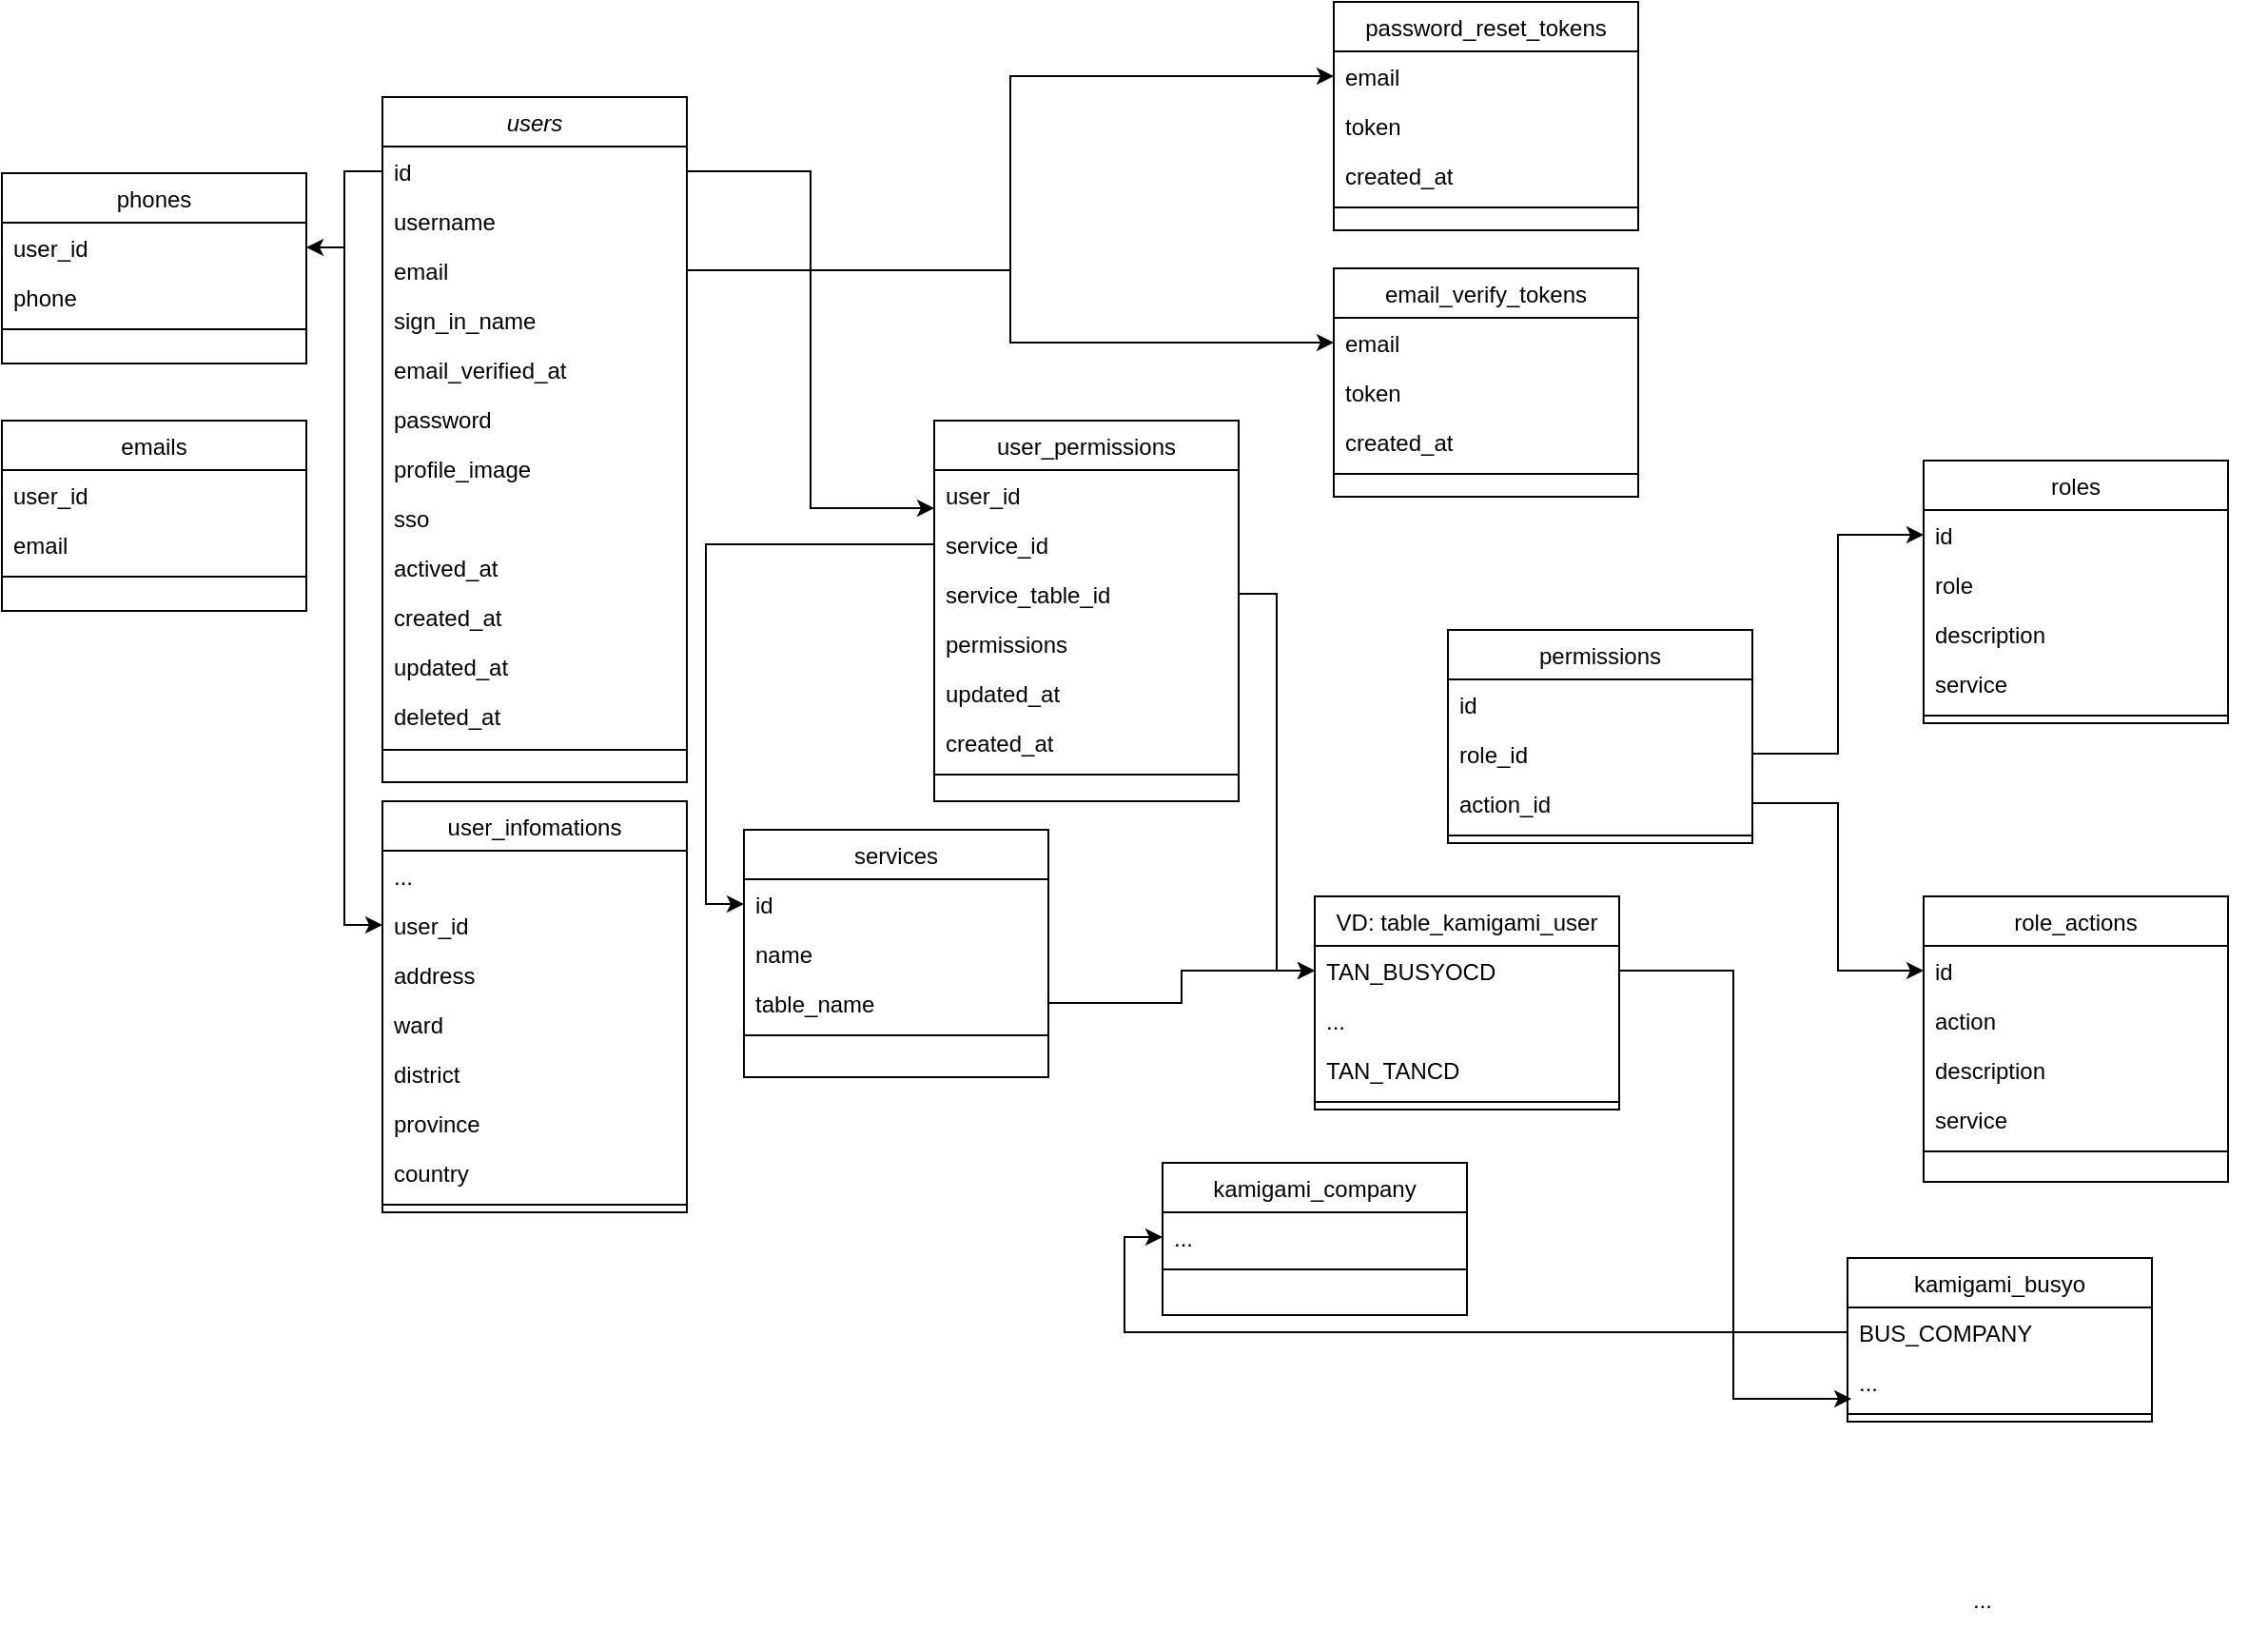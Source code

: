 <mxfile version="21.3.2" type="github">
  <diagram id="C5RBs43oDa-KdzZeNtuy" name="Page-1">
    <mxGraphModel dx="2261" dy="820" grid="1" gridSize="10" guides="1" tooltips="1" connect="1" arrows="1" fold="1" page="1" pageScale="1" pageWidth="827" pageHeight="1169" math="0" shadow="0">
      <root>
        <mxCell id="WIyWlLk6GJQsqaUBKTNV-0" />
        <mxCell id="WIyWlLk6GJQsqaUBKTNV-1" parent="WIyWlLk6GJQsqaUBKTNV-0" />
        <mxCell id="zkfFHV4jXpPFQw0GAbJ--0" value="users" style="swimlane;fontStyle=2;align=center;verticalAlign=top;childLayout=stackLayout;horizontal=1;startSize=26;horizontalStack=0;resizeParent=1;resizeLast=0;collapsible=1;marginBottom=0;rounded=0;shadow=0;strokeWidth=1;" parent="WIyWlLk6GJQsqaUBKTNV-1" vertex="1">
          <mxGeometry x="-170" y="70" width="160" height="360" as="geometry">
            <mxRectangle x="230" y="140" width="160" height="26" as="alternateBounds" />
          </mxGeometry>
        </mxCell>
        <mxCell id="RLbmCJfDcxpcLF4Z7R00-51" value="id" style="text;align=left;verticalAlign=top;spacingLeft=4;spacingRight=4;overflow=hidden;rotatable=0;points=[[0,0.5],[1,0.5]];portConstraint=eastwest;" vertex="1" parent="zkfFHV4jXpPFQw0GAbJ--0">
          <mxGeometry y="26" width="160" height="26" as="geometry" />
        </mxCell>
        <mxCell id="zkfFHV4jXpPFQw0GAbJ--1" value="username" style="text;align=left;verticalAlign=top;spacingLeft=4;spacingRight=4;overflow=hidden;rotatable=0;points=[[0,0.5],[1,0.5]];portConstraint=eastwest;" parent="zkfFHV4jXpPFQw0GAbJ--0" vertex="1">
          <mxGeometry y="52" width="160" height="26" as="geometry" />
        </mxCell>
        <mxCell id="zkfFHV4jXpPFQw0GAbJ--2" value="email" style="text;align=left;verticalAlign=top;spacingLeft=4;spacingRight=4;overflow=hidden;rotatable=0;points=[[0,0.5],[1,0.5]];portConstraint=eastwest;rounded=0;shadow=0;html=0;" parent="zkfFHV4jXpPFQw0GAbJ--0" vertex="1">
          <mxGeometry y="78" width="160" height="26" as="geometry" />
        </mxCell>
        <mxCell id="zkfFHV4jXpPFQw0GAbJ--3" value="sign_in_name" style="text;align=left;verticalAlign=top;spacingLeft=4;spacingRight=4;overflow=hidden;rotatable=0;points=[[0,0.5],[1,0.5]];portConstraint=eastwest;rounded=0;shadow=0;html=0;" parent="zkfFHV4jXpPFQw0GAbJ--0" vertex="1">
          <mxGeometry y="104" width="160" height="26" as="geometry" />
        </mxCell>
        <mxCell id="zkfFHV4jXpPFQw0GAbJ--5" value="email_verified_at" style="text;align=left;verticalAlign=top;spacingLeft=4;spacingRight=4;overflow=hidden;rotatable=0;points=[[0,0.5],[1,0.5]];portConstraint=eastwest;" parent="zkfFHV4jXpPFQw0GAbJ--0" vertex="1">
          <mxGeometry y="130" width="160" height="26" as="geometry" />
        </mxCell>
        <mxCell id="RLbmCJfDcxpcLF4Z7R00-2" value="password" style="text;align=left;verticalAlign=top;spacingLeft=4;spacingRight=4;overflow=hidden;rotatable=0;points=[[0,0.5],[1,0.5]];portConstraint=eastwest;" vertex="1" parent="zkfFHV4jXpPFQw0GAbJ--0">
          <mxGeometry y="156" width="160" height="26" as="geometry" />
        </mxCell>
        <mxCell id="RLbmCJfDcxpcLF4Z7R00-3" value="profile_image" style="text;align=left;verticalAlign=top;spacingLeft=4;spacingRight=4;overflow=hidden;rotatable=0;points=[[0,0.5],[1,0.5]];portConstraint=eastwest;" vertex="1" parent="zkfFHV4jXpPFQw0GAbJ--0">
          <mxGeometry y="182" width="160" height="26" as="geometry" />
        </mxCell>
        <mxCell id="RLbmCJfDcxpcLF4Z7R00-6" value="sso" style="text;align=left;verticalAlign=top;spacingLeft=4;spacingRight=4;overflow=hidden;rotatable=0;points=[[0,0.5],[1,0.5]];portConstraint=eastwest;" vertex="1" parent="zkfFHV4jXpPFQw0GAbJ--0">
          <mxGeometry y="208" width="160" height="26" as="geometry" />
        </mxCell>
        <mxCell id="RLbmCJfDcxpcLF4Z7R00-12" value="actived_at" style="text;align=left;verticalAlign=top;spacingLeft=4;spacingRight=4;overflow=hidden;rotatable=0;points=[[0,0.5],[1,0.5]];portConstraint=eastwest;rounded=0;shadow=0;html=0;" vertex="1" parent="zkfFHV4jXpPFQw0GAbJ--0">
          <mxGeometry y="234" width="160" height="26" as="geometry" />
        </mxCell>
        <mxCell id="RLbmCJfDcxpcLF4Z7R00-9" value="created_at" style="text;align=left;verticalAlign=top;spacingLeft=4;spacingRight=4;overflow=hidden;rotatable=0;points=[[0,0.5],[1,0.5]];portConstraint=eastwest;rounded=0;shadow=0;html=0;" vertex="1" parent="zkfFHV4jXpPFQw0GAbJ--0">
          <mxGeometry y="260" width="160" height="26" as="geometry" />
        </mxCell>
        <mxCell id="RLbmCJfDcxpcLF4Z7R00-10" value="updated_at" style="text;align=left;verticalAlign=top;spacingLeft=4;spacingRight=4;overflow=hidden;rotatable=0;points=[[0,0.5],[1,0.5]];portConstraint=eastwest;rounded=0;shadow=0;html=0;" vertex="1" parent="zkfFHV4jXpPFQw0GAbJ--0">
          <mxGeometry y="286" width="160" height="26" as="geometry" />
        </mxCell>
        <mxCell id="RLbmCJfDcxpcLF4Z7R00-11" value="deleted_at" style="text;align=left;verticalAlign=top;spacingLeft=4;spacingRight=4;overflow=hidden;rotatable=0;points=[[0,0.5],[1,0.5]];portConstraint=eastwest;rounded=0;shadow=0;html=0;" vertex="1" parent="zkfFHV4jXpPFQw0GAbJ--0">
          <mxGeometry y="312" width="160" height="26" as="geometry" />
        </mxCell>
        <mxCell id="zkfFHV4jXpPFQw0GAbJ--4" value="" style="line;html=1;strokeWidth=1;align=left;verticalAlign=middle;spacingTop=-1;spacingLeft=3;spacingRight=3;rotatable=0;labelPosition=right;points=[];portConstraint=eastwest;" parent="zkfFHV4jXpPFQw0GAbJ--0" vertex="1">
          <mxGeometry y="338" width="160" height="10" as="geometry" />
        </mxCell>
        <mxCell id="zkfFHV4jXpPFQw0GAbJ--6" value="roles" style="swimlane;fontStyle=0;align=center;verticalAlign=top;childLayout=stackLayout;horizontal=1;startSize=26;horizontalStack=0;resizeParent=1;resizeLast=0;collapsible=1;marginBottom=0;rounded=0;shadow=0;strokeWidth=1;" parent="WIyWlLk6GJQsqaUBKTNV-1" vertex="1">
          <mxGeometry x="640" y="261" width="160" height="138" as="geometry">
            <mxRectangle x="130" y="380" width="160" height="26" as="alternateBounds" />
          </mxGeometry>
        </mxCell>
        <mxCell id="zkfFHV4jXpPFQw0GAbJ--7" value="id" style="text;align=left;verticalAlign=top;spacingLeft=4;spacingRight=4;overflow=hidden;rotatable=0;points=[[0,0.5],[1,0.5]];portConstraint=eastwest;" parent="zkfFHV4jXpPFQw0GAbJ--6" vertex="1">
          <mxGeometry y="26" width="160" height="26" as="geometry" />
        </mxCell>
        <mxCell id="zkfFHV4jXpPFQw0GAbJ--8" value="role" style="text;align=left;verticalAlign=top;spacingLeft=4;spacingRight=4;overflow=hidden;rotatable=0;points=[[0,0.5],[1,0.5]];portConstraint=eastwest;rounded=0;shadow=0;html=0;" parent="zkfFHV4jXpPFQw0GAbJ--6" vertex="1">
          <mxGeometry y="52" width="160" height="26" as="geometry" />
        </mxCell>
        <mxCell id="RLbmCJfDcxpcLF4Z7R00-55" value="description" style="text;align=left;verticalAlign=top;spacingLeft=4;spacingRight=4;overflow=hidden;rotatable=0;points=[[0,0.5],[1,0.5]];portConstraint=eastwest;rounded=0;shadow=0;html=0;" vertex="1" parent="zkfFHV4jXpPFQw0GAbJ--6">
          <mxGeometry y="78" width="160" height="26" as="geometry" />
        </mxCell>
        <mxCell id="RLbmCJfDcxpcLF4Z7R00-67" value="service" style="text;align=left;verticalAlign=top;spacingLeft=4;spacingRight=4;overflow=hidden;rotatable=0;points=[[0,0.5],[1,0.5]];portConstraint=eastwest;" vertex="1" parent="zkfFHV4jXpPFQw0GAbJ--6">
          <mxGeometry y="104" width="160" height="26" as="geometry" />
        </mxCell>
        <mxCell id="zkfFHV4jXpPFQw0GAbJ--9" value="" style="line;html=1;strokeWidth=1;align=left;verticalAlign=middle;spacingTop=-1;spacingLeft=3;spacingRight=3;rotatable=0;labelPosition=right;points=[];portConstraint=eastwest;" parent="zkfFHV4jXpPFQw0GAbJ--6" vertex="1">
          <mxGeometry y="130" width="160" height="8" as="geometry" />
        </mxCell>
        <mxCell id="RLbmCJfDcxpcLF4Z7R00-20" value="password_reset_tokens" style="swimlane;fontStyle=0;align=center;verticalAlign=top;childLayout=stackLayout;horizontal=1;startSize=26;horizontalStack=0;resizeParent=1;resizeLast=0;collapsible=1;marginBottom=0;rounded=0;shadow=0;strokeWidth=1;" vertex="1" parent="WIyWlLk6GJQsqaUBKTNV-1">
          <mxGeometry x="330" y="20" width="160" height="120" as="geometry">
            <mxRectangle x="550" y="140" width="160" height="26" as="alternateBounds" />
          </mxGeometry>
        </mxCell>
        <mxCell id="RLbmCJfDcxpcLF4Z7R00-21" value="email" style="text;align=left;verticalAlign=top;spacingLeft=4;spacingRight=4;overflow=hidden;rotatable=0;points=[[0,0.5],[1,0.5]];portConstraint=eastwest;" vertex="1" parent="RLbmCJfDcxpcLF4Z7R00-20">
          <mxGeometry y="26" width="160" height="26" as="geometry" />
        </mxCell>
        <mxCell id="RLbmCJfDcxpcLF4Z7R00-22" value="token" style="text;align=left;verticalAlign=top;spacingLeft=4;spacingRight=4;overflow=hidden;rotatable=0;points=[[0,0.5],[1,0.5]];portConstraint=eastwest;rounded=0;shadow=0;html=0;" vertex="1" parent="RLbmCJfDcxpcLF4Z7R00-20">
          <mxGeometry y="52" width="160" height="26" as="geometry" />
        </mxCell>
        <mxCell id="RLbmCJfDcxpcLF4Z7R00-23" value="created_at" style="text;align=left;verticalAlign=top;spacingLeft=4;spacingRight=4;overflow=hidden;rotatable=0;points=[[0,0.5],[1,0.5]];portConstraint=eastwest;rounded=0;shadow=0;html=0;" vertex="1" parent="RLbmCJfDcxpcLF4Z7R00-20">
          <mxGeometry y="78" width="160" height="26" as="geometry" />
        </mxCell>
        <mxCell id="RLbmCJfDcxpcLF4Z7R00-26" value="" style="line;html=1;strokeWidth=1;align=left;verticalAlign=middle;spacingTop=-1;spacingLeft=3;spacingRight=3;rotatable=0;labelPosition=right;points=[];portConstraint=eastwest;" vertex="1" parent="RLbmCJfDcxpcLF4Z7R00-20">
          <mxGeometry y="104" width="160" height="8" as="geometry" />
        </mxCell>
        <mxCell id="RLbmCJfDcxpcLF4Z7R00-29" value="email_verify_tokens" style="swimlane;fontStyle=0;align=center;verticalAlign=top;childLayout=stackLayout;horizontal=1;startSize=26;horizontalStack=0;resizeParent=1;resizeLast=0;collapsible=1;marginBottom=0;rounded=0;shadow=0;strokeWidth=1;" vertex="1" parent="WIyWlLk6GJQsqaUBKTNV-1">
          <mxGeometry x="330" y="160" width="160" height="120" as="geometry">
            <mxRectangle x="340" y="380" width="170" height="26" as="alternateBounds" />
          </mxGeometry>
        </mxCell>
        <mxCell id="RLbmCJfDcxpcLF4Z7R00-30" value="email" style="text;align=left;verticalAlign=top;spacingLeft=4;spacingRight=4;overflow=hidden;rotatable=0;points=[[0,0.5],[1,0.5]];portConstraint=eastwest;" vertex="1" parent="RLbmCJfDcxpcLF4Z7R00-29">
          <mxGeometry y="26" width="160" height="26" as="geometry" />
        </mxCell>
        <mxCell id="RLbmCJfDcxpcLF4Z7R00-32" value="token" style="text;align=left;verticalAlign=top;spacingLeft=4;spacingRight=4;overflow=hidden;rotatable=0;points=[[0,0.5],[1,0.5]];portConstraint=eastwest;rounded=0;shadow=0;html=0;" vertex="1" parent="RLbmCJfDcxpcLF4Z7R00-29">
          <mxGeometry y="52" width="160" height="26" as="geometry" />
        </mxCell>
        <mxCell id="RLbmCJfDcxpcLF4Z7R00-33" value="created_at" style="text;align=left;verticalAlign=top;spacingLeft=4;spacingRight=4;overflow=hidden;rotatable=0;points=[[0,0.5],[1,0.5]];portConstraint=eastwest;rounded=0;shadow=0;html=0;" vertex="1" parent="RLbmCJfDcxpcLF4Z7R00-29">
          <mxGeometry y="78" width="160" height="26" as="geometry" />
        </mxCell>
        <mxCell id="RLbmCJfDcxpcLF4Z7R00-31" value="" style="line;html=1;strokeWidth=1;align=left;verticalAlign=middle;spacingTop=-1;spacingLeft=3;spacingRight=3;rotatable=0;labelPosition=right;points=[];portConstraint=eastwest;" vertex="1" parent="RLbmCJfDcxpcLF4Z7R00-29">
          <mxGeometry y="104" width="160" height="8" as="geometry" />
        </mxCell>
        <mxCell id="RLbmCJfDcxpcLF4Z7R00-34" value="user_permissions" style="swimlane;fontStyle=0;align=center;verticalAlign=top;childLayout=stackLayout;horizontal=1;startSize=26;horizontalStack=0;resizeParent=1;resizeLast=0;collapsible=1;marginBottom=0;rounded=0;shadow=0;strokeWidth=1;" vertex="1" parent="WIyWlLk6GJQsqaUBKTNV-1">
          <mxGeometry x="120" y="240" width="160" height="200" as="geometry">
            <mxRectangle x="340" y="380" width="170" height="26" as="alternateBounds" />
          </mxGeometry>
        </mxCell>
        <mxCell id="RLbmCJfDcxpcLF4Z7R00-35" value="user_id" style="text;align=left;verticalAlign=top;spacingLeft=4;spacingRight=4;overflow=hidden;rotatable=0;points=[[0,0.5],[1,0.5]];portConstraint=eastwest;" vertex="1" parent="RLbmCJfDcxpcLF4Z7R00-34">
          <mxGeometry y="26" width="160" height="26" as="geometry" />
        </mxCell>
        <mxCell id="RLbmCJfDcxpcLF4Z7R00-4" value="service_id" style="text;align=left;verticalAlign=top;spacingLeft=4;spacingRight=4;overflow=hidden;rotatable=0;points=[[0,0.5],[1,0.5]];portConstraint=eastwest;" vertex="1" parent="RLbmCJfDcxpcLF4Z7R00-34">
          <mxGeometry y="52" width="160" height="26" as="geometry" />
        </mxCell>
        <mxCell id="RLbmCJfDcxpcLF4Z7R00-5" value="service_table_id" style="text;align=left;verticalAlign=top;spacingLeft=4;spacingRight=4;overflow=hidden;rotatable=0;points=[[0,0.5],[1,0.5]];portConstraint=eastwest;" vertex="1" parent="RLbmCJfDcxpcLF4Z7R00-34">
          <mxGeometry y="78" width="160" height="26" as="geometry" />
        </mxCell>
        <mxCell id="RLbmCJfDcxpcLF4Z7R00-36" value="permissions" style="text;align=left;verticalAlign=top;spacingLeft=4;spacingRight=4;overflow=hidden;rotatable=0;points=[[0,0.5],[1,0.5]];portConstraint=eastwest;rounded=0;shadow=0;html=0;" vertex="1" parent="RLbmCJfDcxpcLF4Z7R00-34">
          <mxGeometry y="104" width="160" height="26" as="geometry" />
        </mxCell>
        <mxCell id="RLbmCJfDcxpcLF4Z7R00-39" value="updated_at" style="text;align=left;verticalAlign=top;spacingLeft=4;spacingRight=4;overflow=hidden;rotatable=0;points=[[0,0.5],[1,0.5]];portConstraint=eastwest;rounded=0;shadow=0;html=0;" vertex="1" parent="RLbmCJfDcxpcLF4Z7R00-34">
          <mxGeometry y="130" width="160" height="26" as="geometry" />
        </mxCell>
        <mxCell id="RLbmCJfDcxpcLF4Z7R00-37" value="created_at" style="text;align=left;verticalAlign=top;spacingLeft=4;spacingRight=4;overflow=hidden;rotatable=0;points=[[0,0.5],[1,0.5]];portConstraint=eastwest;rounded=0;shadow=0;html=0;" vertex="1" parent="RLbmCJfDcxpcLF4Z7R00-34">
          <mxGeometry y="156" width="160" height="26" as="geometry" />
        </mxCell>
        <mxCell id="RLbmCJfDcxpcLF4Z7R00-38" value="" style="line;html=1;strokeWidth=1;align=left;verticalAlign=middle;spacingTop=-1;spacingLeft=3;spacingRight=3;rotatable=0;labelPosition=right;points=[];portConstraint=eastwest;" vertex="1" parent="RLbmCJfDcxpcLF4Z7R00-34">
          <mxGeometry y="182" width="160" height="8" as="geometry" />
        </mxCell>
        <mxCell id="RLbmCJfDcxpcLF4Z7R00-49" style="edgeStyle=orthogonalEdgeStyle;rounded=0;orthogonalLoop=1;jettySize=auto;html=1;exitX=1;exitY=0.5;exitDx=0;exitDy=0;entryX=0;entryY=0.5;entryDx=0;entryDy=0;" edge="1" parent="WIyWlLk6GJQsqaUBKTNV-1" source="zkfFHV4jXpPFQw0GAbJ--2" target="RLbmCJfDcxpcLF4Z7R00-21">
          <mxGeometry relative="1" as="geometry" />
        </mxCell>
        <mxCell id="RLbmCJfDcxpcLF4Z7R00-50" style="edgeStyle=orthogonalEdgeStyle;rounded=0;orthogonalLoop=1;jettySize=auto;html=1;exitX=1;exitY=0.5;exitDx=0;exitDy=0;entryX=0;entryY=0.5;entryDx=0;entryDy=0;" edge="1" parent="WIyWlLk6GJQsqaUBKTNV-1" source="zkfFHV4jXpPFQw0GAbJ--2" target="RLbmCJfDcxpcLF4Z7R00-30">
          <mxGeometry relative="1" as="geometry" />
        </mxCell>
        <mxCell id="RLbmCJfDcxpcLF4Z7R00-54" style="edgeStyle=orthogonalEdgeStyle;rounded=0;orthogonalLoop=1;jettySize=auto;html=1;exitX=1;exitY=0.5;exitDx=0;exitDy=0;entryX=0;entryY=0.769;entryDx=0;entryDy=0;entryPerimeter=0;" edge="1" parent="WIyWlLk6GJQsqaUBKTNV-1" source="RLbmCJfDcxpcLF4Z7R00-51" target="RLbmCJfDcxpcLF4Z7R00-35">
          <mxGeometry relative="1" as="geometry" />
        </mxCell>
        <mxCell id="RLbmCJfDcxpcLF4Z7R00-56" value="role_actions" style="swimlane;fontStyle=0;align=center;verticalAlign=top;childLayout=stackLayout;horizontal=1;startSize=26;horizontalStack=0;resizeParent=1;resizeLast=0;collapsible=1;marginBottom=0;rounded=0;shadow=0;strokeWidth=1;" vertex="1" parent="WIyWlLk6GJQsqaUBKTNV-1">
          <mxGeometry x="640" y="490" width="160" height="150" as="geometry">
            <mxRectangle x="130" y="380" width="160" height="26" as="alternateBounds" />
          </mxGeometry>
        </mxCell>
        <mxCell id="RLbmCJfDcxpcLF4Z7R00-57" value="id" style="text;align=left;verticalAlign=top;spacingLeft=4;spacingRight=4;overflow=hidden;rotatable=0;points=[[0,0.5],[1,0.5]];portConstraint=eastwest;" vertex="1" parent="RLbmCJfDcxpcLF4Z7R00-56">
          <mxGeometry y="26" width="160" height="26" as="geometry" />
        </mxCell>
        <mxCell id="RLbmCJfDcxpcLF4Z7R00-58" value="action" style="text;align=left;verticalAlign=top;spacingLeft=4;spacingRight=4;overflow=hidden;rotatable=0;points=[[0,0.5],[1,0.5]];portConstraint=eastwest;rounded=0;shadow=0;html=0;" vertex="1" parent="RLbmCJfDcxpcLF4Z7R00-56">
          <mxGeometry y="52" width="160" height="26" as="geometry" />
        </mxCell>
        <mxCell id="RLbmCJfDcxpcLF4Z7R00-59" value="description" style="text;align=left;verticalAlign=top;spacingLeft=4;spacingRight=4;overflow=hidden;rotatable=0;points=[[0,0.5],[1,0.5]];portConstraint=eastwest;rounded=0;shadow=0;html=0;" vertex="1" parent="RLbmCJfDcxpcLF4Z7R00-56">
          <mxGeometry y="78" width="160" height="26" as="geometry" />
        </mxCell>
        <mxCell id="RLbmCJfDcxpcLF4Z7R00-68" value="service" style="text;align=left;verticalAlign=top;spacingLeft=4;spacingRight=4;overflow=hidden;rotatable=0;points=[[0,0.5],[1,0.5]];portConstraint=eastwest;" vertex="1" parent="RLbmCJfDcxpcLF4Z7R00-56">
          <mxGeometry y="104" width="160" height="26" as="geometry" />
        </mxCell>
        <mxCell id="RLbmCJfDcxpcLF4Z7R00-60" value="" style="line;html=1;strokeWidth=1;align=left;verticalAlign=middle;spacingTop=-1;spacingLeft=3;spacingRight=3;rotatable=0;labelPosition=right;points=[];portConstraint=eastwest;" vertex="1" parent="RLbmCJfDcxpcLF4Z7R00-56">
          <mxGeometry y="130" width="160" height="8" as="geometry" />
        </mxCell>
        <mxCell id="RLbmCJfDcxpcLF4Z7R00-61" value="permissions" style="swimlane;fontStyle=0;align=center;verticalAlign=top;childLayout=stackLayout;horizontal=1;startSize=26;horizontalStack=0;resizeParent=1;resizeLast=0;collapsible=1;marginBottom=0;rounded=0;shadow=0;strokeWidth=1;" vertex="1" parent="WIyWlLk6GJQsqaUBKTNV-1">
          <mxGeometry x="390" y="350" width="160" height="112" as="geometry">
            <mxRectangle x="340" y="380" width="170" height="26" as="alternateBounds" />
          </mxGeometry>
        </mxCell>
        <mxCell id="RLbmCJfDcxpcLF4Z7R00-86" value="id" style="text;align=left;verticalAlign=top;spacingLeft=4;spacingRight=4;overflow=hidden;rotatable=0;points=[[0,0.5],[1,0.5]];portConstraint=eastwest;" vertex="1" parent="RLbmCJfDcxpcLF4Z7R00-61">
          <mxGeometry y="26" width="160" height="26" as="geometry" />
        </mxCell>
        <mxCell id="RLbmCJfDcxpcLF4Z7R00-62" value="role_id" style="text;align=left;verticalAlign=top;spacingLeft=4;spacingRight=4;overflow=hidden;rotatable=0;points=[[0,0.5],[1,0.5]];portConstraint=eastwest;" vertex="1" parent="RLbmCJfDcxpcLF4Z7R00-61">
          <mxGeometry y="52" width="160" height="26" as="geometry" />
        </mxCell>
        <mxCell id="RLbmCJfDcxpcLF4Z7R00-64" value="action_id" style="text;align=left;verticalAlign=top;spacingLeft=4;spacingRight=4;overflow=hidden;rotatable=0;points=[[0,0.5],[1,0.5]];portConstraint=eastwest;" vertex="1" parent="RLbmCJfDcxpcLF4Z7R00-61">
          <mxGeometry y="78" width="160" height="26" as="geometry" />
        </mxCell>
        <mxCell id="RLbmCJfDcxpcLF4Z7R00-63" value="" style="line;html=1;strokeWidth=1;align=left;verticalAlign=middle;spacingTop=-1;spacingLeft=3;spacingRight=3;rotatable=0;labelPosition=right;points=[];portConstraint=eastwest;" vertex="1" parent="RLbmCJfDcxpcLF4Z7R00-61">
          <mxGeometry y="104" width="160" height="8" as="geometry" />
        </mxCell>
        <mxCell id="RLbmCJfDcxpcLF4Z7R00-65" style="edgeStyle=orthogonalEdgeStyle;rounded=0;orthogonalLoop=1;jettySize=auto;html=1;exitX=1;exitY=0.5;exitDx=0;exitDy=0;entryX=0;entryY=0.5;entryDx=0;entryDy=0;" edge="1" parent="WIyWlLk6GJQsqaUBKTNV-1" source="RLbmCJfDcxpcLF4Z7R00-62" target="zkfFHV4jXpPFQw0GAbJ--7">
          <mxGeometry relative="1" as="geometry" />
        </mxCell>
        <mxCell id="RLbmCJfDcxpcLF4Z7R00-66" style="edgeStyle=orthogonalEdgeStyle;rounded=0;orthogonalLoop=1;jettySize=auto;html=1;exitX=1;exitY=0.5;exitDx=0;exitDy=0;entryX=0;entryY=0.5;entryDx=0;entryDy=0;" edge="1" parent="WIyWlLk6GJQsqaUBKTNV-1" source="RLbmCJfDcxpcLF4Z7R00-64" target="RLbmCJfDcxpcLF4Z7R00-57">
          <mxGeometry relative="1" as="geometry" />
        </mxCell>
        <mxCell id="RLbmCJfDcxpcLF4Z7R00-69" value="services" style="swimlane;fontStyle=0;align=center;verticalAlign=top;childLayout=stackLayout;horizontal=1;startSize=26;horizontalStack=0;resizeParent=1;resizeLast=0;collapsible=1;marginBottom=0;rounded=0;shadow=0;strokeWidth=1;" vertex="1" parent="WIyWlLk6GJQsqaUBKTNV-1">
          <mxGeometry x="20" y="455" width="160" height="130" as="geometry">
            <mxRectangle x="550" y="140" width="160" height="26" as="alternateBounds" />
          </mxGeometry>
        </mxCell>
        <mxCell id="RLbmCJfDcxpcLF4Z7R00-70" value="id" style="text;align=left;verticalAlign=top;spacingLeft=4;spacingRight=4;overflow=hidden;rotatable=0;points=[[0,0.5],[1,0.5]];portConstraint=eastwest;" vertex="1" parent="RLbmCJfDcxpcLF4Z7R00-69">
          <mxGeometry y="26" width="160" height="26" as="geometry" />
        </mxCell>
        <mxCell id="RLbmCJfDcxpcLF4Z7R00-71" value="name" style="text;align=left;verticalAlign=top;spacingLeft=4;spacingRight=4;overflow=hidden;rotatable=0;points=[[0,0.5],[1,0.5]];portConstraint=eastwest;rounded=0;shadow=0;html=0;" vertex="1" parent="RLbmCJfDcxpcLF4Z7R00-69">
          <mxGeometry y="52" width="160" height="26" as="geometry" />
        </mxCell>
        <mxCell id="RLbmCJfDcxpcLF4Z7R00-72" value="table_name" style="text;align=left;verticalAlign=top;spacingLeft=4;spacingRight=4;overflow=hidden;rotatable=0;points=[[0,0.5],[1,0.5]];portConstraint=eastwest;rounded=0;shadow=0;html=0;" vertex="1" parent="RLbmCJfDcxpcLF4Z7R00-69">
          <mxGeometry y="78" width="160" height="26" as="geometry" />
        </mxCell>
        <mxCell id="RLbmCJfDcxpcLF4Z7R00-75" value="" style="line;html=1;strokeWidth=1;align=left;verticalAlign=middle;spacingTop=-1;spacingLeft=3;spacingRight=3;rotatable=0;labelPosition=right;points=[];portConstraint=eastwest;" vertex="1" parent="RLbmCJfDcxpcLF4Z7R00-69">
          <mxGeometry y="104" width="160" height="8" as="geometry" />
        </mxCell>
        <mxCell id="RLbmCJfDcxpcLF4Z7R00-83" style="edgeStyle=orthogonalEdgeStyle;rounded=0;orthogonalLoop=1;jettySize=auto;html=1;exitX=1;exitY=0.5;exitDx=0;exitDy=0;entryX=0;entryY=0.5;entryDx=0;entryDy=0;" edge="1" parent="WIyWlLk6GJQsqaUBKTNV-1" source="RLbmCJfDcxpcLF4Z7R00-72" target="RLbmCJfDcxpcLF4Z7R00-116">
          <mxGeometry relative="1" as="geometry">
            <mxPoint x="220" y="600" as="targetPoint" />
          </mxGeometry>
        </mxCell>
        <mxCell id="RLbmCJfDcxpcLF4Z7R00-84" style="edgeStyle=orthogonalEdgeStyle;rounded=0;orthogonalLoop=1;jettySize=auto;html=1;exitX=0;exitY=0.5;exitDx=0;exitDy=0;entryX=0;entryY=0.5;entryDx=0;entryDy=0;" edge="1" parent="WIyWlLk6GJQsqaUBKTNV-1" source="RLbmCJfDcxpcLF4Z7R00-4" target="RLbmCJfDcxpcLF4Z7R00-70">
          <mxGeometry relative="1" as="geometry" />
        </mxCell>
        <mxCell id="RLbmCJfDcxpcLF4Z7R00-85" style="edgeStyle=orthogonalEdgeStyle;rounded=0;orthogonalLoop=1;jettySize=auto;html=1;exitX=1;exitY=0.5;exitDx=0;exitDy=0;entryX=0;entryY=0.5;entryDx=0;entryDy=0;" edge="1" parent="WIyWlLk6GJQsqaUBKTNV-1" source="RLbmCJfDcxpcLF4Z7R00-5" target="RLbmCJfDcxpcLF4Z7R00-116">
          <mxGeometry relative="1" as="geometry">
            <mxPoint x="240" y="564" as="targetPoint" />
          </mxGeometry>
        </mxCell>
        <mxCell id="RLbmCJfDcxpcLF4Z7R00-87" value="user_infomations" style="swimlane;fontStyle=0;align=center;verticalAlign=top;childLayout=stackLayout;horizontal=1;startSize=26;horizontalStack=0;resizeParent=1;resizeLast=0;collapsible=1;marginBottom=0;rounded=0;shadow=0;strokeWidth=1;" vertex="1" parent="WIyWlLk6GJQsqaUBKTNV-1">
          <mxGeometry x="-170" y="440" width="160" height="216" as="geometry">
            <mxRectangle x="550" y="140" width="160" height="26" as="alternateBounds" />
          </mxGeometry>
        </mxCell>
        <mxCell id="RLbmCJfDcxpcLF4Z7R00-88" value="..." style="text;align=left;verticalAlign=top;spacingLeft=4;spacingRight=4;overflow=hidden;rotatable=0;points=[[0,0.5],[1,0.5]];portConstraint=eastwest;" vertex="1" parent="RLbmCJfDcxpcLF4Z7R00-87">
          <mxGeometry y="26" width="160" height="26" as="geometry" />
        </mxCell>
        <mxCell id="RLbmCJfDcxpcLF4Z7R00-89" value="user_id" style="text;align=left;verticalAlign=top;spacingLeft=4;spacingRight=4;overflow=hidden;rotatable=0;points=[[0,0.5],[1,0.5]];portConstraint=eastwest;rounded=0;shadow=0;html=0;" vertex="1" parent="RLbmCJfDcxpcLF4Z7R00-87">
          <mxGeometry y="52" width="160" height="26" as="geometry" />
        </mxCell>
        <mxCell id="RLbmCJfDcxpcLF4Z7R00-90" value="address" style="text;align=left;verticalAlign=top;spacingLeft=4;spacingRight=4;overflow=hidden;rotatable=0;points=[[0,0.5],[1,0.5]];portConstraint=eastwest;rounded=0;shadow=0;html=0;" vertex="1" parent="RLbmCJfDcxpcLF4Z7R00-87">
          <mxGeometry y="78" width="160" height="26" as="geometry" />
        </mxCell>
        <mxCell id="RLbmCJfDcxpcLF4Z7R00-93" value="ward" style="text;align=left;verticalAlign=top;spacingLeft=4;spacingRight=4;overflow=hidden;rotatable=0;points=[[0,0.5],[1,0.5]];portConstraint=eastwest;rounded=0;shadow=0;html=0;" vertex="1" parent="RLbmCJfDcxpcLF4Z7R00-87">
          <mxGeometry y="104" width="160" height="26" as="geometry" />
        </mxCell>
        <mxCell id="RLbmCJfDcxpcLF4Z7R00-94" value="district" style="text;align=left;verticalAlign=top;spacingLeft=4;spacingRight=4;overflow=hidden;rotatable=0;points=[[0,0.5],[1,0.5]];portConstraint=eastwest;rounded=0;shadow=0;html=0;" vertex="1" parent="RLbmCJfDcxpcLF4Z7R00-87">
          <mxGeometry y="130" width="160" height="26" as="geometry" />
        </mxCell>
        <mxCell id="RLbmCJfDcxpcLF4Z7R00-95" value="province" style="text;align=left;verticalAlign=top;spacingLeft=4;spacingRight=4;overflow=hidden;rotatable=0;points=[[0,0.5],[1,0.5]];portConstraint=eastwest;rounded=0;shadow=0;html=0;" vertex="1" parent="RLbmCJfDcxpcLF4Z7R00-87">
          <mxGeometry y="156" width="160" height="26" as="geometry" />
        </mxCell>
        <mxCell id="RLbmCJfDcxpcLF4Z7R00-92" value="country" style="text;align=left;verticalAlign=top;spacingLeft=4;spacingRight=4;overflow=hidden;rotatable=0;points=[[0,0.5],[1,0.5]];portConstraint=eastwest;rounded=0;shadow=0;html=0;" vertex="1" parent="RLbmCJfDcxpcLF4Z7R00-87">
          <mxGeometry y="182" width="160" height="26" as="geometry" />
        </mxCell>
        <mxCell id="RLbmCJfDcxpcLF4Z7R00-91" value="" style="line;html=1;strokeWidth=1;align=left;verticalAlign=middle;spacingTop=-1;spacingLeft=3;spacingRight=3;rotatable=0;labelPosition=right;points=[];portConstraint=eastwest;" vertex="1" parent="RLbmCJfDcxpcLF4Z7R00-87">
          <mxGeometry y="208" width="160" height="8" as="geometry" />
        </mxCell>
        <mxCell id="RLbmCJfDcxpcLF4Z7R00-96" style="edgeStyle=orthogonalEdgeStyle;rounded=0;orthogonalLoop=1;jettySize=auto;html=1;exitX=0;exitY=0.5;exitDx=0;exitDy=0;entryX=0;entryY=0.5;entryDx=0;entryDy=0;" edge="1" parent="WIyWlLk6GJQsqaUBKTNV-1" source="RLbmCJfDcxpcLF4Z7R00-51" target="RLbmCJfDcxpcLF4Z7R00-89">
          <mxGeometry relative="1" as="geometry" />
        </mxCell>
        <mxCell id="RLbmCJfDcxpcLF4Z7R00-97" value="phones" style="swimlane;fontStyle=0;align=center;verticalAlign=top;childLayout=stackLayout;horizontal=1;startSize=26;horizontalStack=0;resizeParent=1;resizeLast=0;collapsible=1;marginBottom=0;rounded=0;shadow=0;strokeWidth=1;" vertex="1" parent="WIyWlLk6GJQsqaUBKTNV-1">
          <mxGeometry x="-370" y="110" width="160" height="100" as="geometry">
            <mxRectangle x="550" y="140" width="160" height="26" as="alternateBounds" />
          </mxGeometry>
        </mxCell>
        <mxCell id="RLbmCJfDcxpcLF4Z7R00-98" value="user_id" style="text;align=left;verticalAlign=top;spacingLeft=4;spacingRight=4;overflow=hidden;rotatable=0;points=[[0,0.5],[1,0.5]];portConstraint=eastwest;" vertex="1" parent="RLbmCJfDcxpcLF4Z7R00-97">
          <mxGeometry y="26" width="160" height="26" as="geometry" />
        </mxCell>
        <mxCell id="RLbmCJfDcxpcLF4Z7R00-99" value="phone" style="text;align=left;verticalAlign=top;spacingLeft=4;spacingRight=4;overflow=hidden;rotatable=0;points=[[0,0.5],[1,0.5]];portConstraint=eastwest;rounded=0;shadow=0;html=0;" vertex="1" parent="RLbmCJfDcxpcLF4Z7R00-97">
          <mxGeometry y="52" width="160" height="26" as="geometry" />
        </mxCell>
        <mxCell id="RLbmCJfDcxpcLF4Z7R00-101" value="" style="line;html=1;strokeWidth=1;align=left;verticalAlign=middle;spacingTop=-1;spacingLeft=3;spacingRight=3;rotatable=0;labelPosition=right;points=[];portConstraint=eastwest;" vertex="1" parent="RLbmCJfDcxpcLF4Z7R00-97">
          <mxGeometry y="78" width="160" height="8" as="geometry" />
        </mxCell>
        <mxCell id="RLbmCJfDcxpcLF4Z7R00-102" style="edgeStyle=orthogonalEdgeStyle;rounded=0;orthogonalLoop=1;jettySize=auto;html=1;exitX=0;exitY=0.5;exitDx=0;exitDy=0;" edge="1" parent="WIyWlLk6GJQsqaUBKTNV-1" source="RLbmCJfDcxpcLF4Z7R00-51" target="RLbmCJfDcxpcLF4Z7R00-98">
          <mxGeometry relative="1" as="geometry" />
        </mxCell>
        <mxCell id="RLbmCJfDcxpcLF4Z7R00-103" value="emails" style="swimlane;fontStyle=0;align=center;verticalAlign=top;childLayout=stackLayout;horizontal=1;startSize=26;horizontalStack=0;resizeParent=1;resizeLast=0;collapsible=1;marginBottom=0;rounded=0;shadow=0;strokeWidth=1;" vertex="1" parent="WIyWlLk6GJQsqaUBKTNV-1">
          <mxGeometry x="-370" y="240" width="160" height="100" as="geometry">
            <mxRectangle x="550" y="140" width="160" height="26" as="alternateBounds" />
          </mxGeometry>
        </mxCell>
        <mxCell id="RLbmCJfDcxpcLF4Z7R00-104" value="user_id" style="text;align=left;verticalAlign=top;spacingLeft=4;spacingRight=4;overflow=hidden;rotatable=0;points=[[0,0.5],[1,0.5]];portConstraint=eastwest;" vertex="1" parent="RLbmCJfDcxpcLF4Z7R00-103">
          <mxGeometry y="26" width="160" height="26" as="geometry" />
        </mxCell>
        <mxCell id="RLbmCJfDcxpcLF4Z7R00-105" value="email" style="text;align=left;verticalAlign=top;spacingLeft=4;spacingRight=4;overflow=hidden;rotatable=0;points=[[0,0.5],[1,0.5]];portConstraint=eastwest;rounded=0;shadow=0;html=0;" vertex="1" parent="RLbmCJfDcxpcLF4Z7R00-103">
          <mxGeometry y="52" width="160" height="26" as="geometry" />
        </mxCell>
        <mxCell id="RLbmCJfDcxpcLF4Z7R00-106" value="" style="line;html=1;strokeWidth=1;align=left;verticalAlign=middle;spacingTop=-1;spacingLeft=3;spacingRight=3;rotatable=0;labelPosition=right;points=[];portConstraint=eastwest;" vertex="1" parent="RLbmCJfDcxpcLF4Z7R00-103">
          <mxGeometry y="78" width="160" height="8" as="geometry" />
        </mxCell>
        <mxCell id="RLbmCJfDcxpcLF4Z7R00-107" value="kamigami_company" style="swimlane;fontStyle=0;align=center;verticalAlign=top;childLayout=stackLayout;horizontal=1;startSize=26;horizontalStack=0;resizeParent=1;resizeLast=0;collapsible=1;marginBottom=0;rounded=0;shadow=0;strokeWidth=1;" vertex="1" parent="WIyWlLk6GJQsqaUBKTNV-1">
          <mxGeometry x="240" y="630" width="160" height="80" as="geometry">
            <mxRectangle x="550" y="140" width="160" height="26" as="alternateBounds" />
          </mxGeometry>
        </mxCell>
        <mxCell id="RLbmCJfDcxpcLF4Z7R00-108" value="..." style="text;align=left;verticalAlign=top;spacingLeft=4;spacingRight=4;overflow=hidden;rotatable=0;points=[[0,0.5],[1,0.5]];portConstraint=eastwest;rounded=0;shadow=0;html=0;" vertex="1" parent="RLbmCJfDcxpcLF4Z7R00-107">
          <mxGeometry y="26" width="160" height="26" as="geometry" />
        </mxCell>
        <mxCell id="RLbmCJfDcxpcLF4Z7R00-109" value="" style="line;html=1;strokeWidth=1;align=left;verticalAlign=middle;spacingTop=-1;spacingLeft=3;spacingRight=3;rotatable=0;labelPosition=right;points=[];portConstraint=eastwest;" vertex="1" parent="RLbmCJfDcxpcLF4Z7R00-107">
          <mxGeometry y="52" width="160" height="8" as="geometry" />
        </mxCell>
        <mxCell id="RLbmCJfDcxpcLF4Z7R00-110" value="VD: table_kamigami_user" style="swimlane;fontStyle=0;align=center;verticalAlign=top;childLayout=stackLayout;horizontal=1;startSize=26;horizontalStack=0;resizeParent=1;resizeLast=0;collapsible=1;marginBottom=0;rounded=0;shadow=0;strokeWidth=1;" vertex="1" parent="WIyWlLk6GJQsqaUBKTNV-1">
          <mxGeometry x="320" y="490" width="160" height="112" as="geometry">
            <mxRectangle x="550" y="140" width="160" height="26" as="alternateBounds" />
          </mxGeometry>
        </mxCell>
        <mxCell id="RLbmCJfDcxpcLF4Z7R00-116" value="TAN_BUSYOCD" style="text;align=left;verticalAlign=top;spacingLeft=4;spacingRight=4;overflow=hidden;rotatable=0;points=[[0,0.5],[1,0.5]];portConstraint=eastwest;rounded=0;shadow=0;html=0;" vertex="1" parent="RLbmCJfDcxpcLF4Z7R00-110">
          <mxGeometry y="26" width="160" height="26" as="geometry" />
        </mxCell>
        <mxCell id="RLbmCJfDcxpcLF4Z7R00-118" value="..." style="text;align=left;verticalAlign=top;spacingLeft=4;spacingRight=4;overflow=hidden;rotatable=0;points=[[0,0.5],[1,0.5]];portConstraint=eastwest;rounded=0;shadow=0;html=0;" vertex="1" parent="RLbmCJfDcxpcLF4Z7R00-110">
          <mxGeometry y="52" width="160" height="26" as="geometry" />
        </mxCell>
        <mxCell id="RLbmCJfDcxpcLF4Z7R00-122" value="TAN_TANCD" style="text;align=left;verticalAlign=top;spacingLeft=4;spacingRight=4;overflow=hidden;rotatable=0;points=[[0,0.5],[1,0.5]];portConstraint=eastwest;rounded=0;shadow=0;html=0;" vertex="1" parent="RLbmCJfDcxpcLF4Z7R00-110">
          <mxGeometry y="78" width="160" height="26" as="geometry" />
        </mxCell>
        <mxCell id="RLbmCJfDcxpcLF4Z7R00-112" value="" style="line;html=1;strokeWidth=1;align=left;verticalAlign=middle;spacingTop=-1;spacingLeft=3;spacingRight=3;rotatable=0;labelPosition=right;points=[];portConstraint=eastwest;" vertex="1" parent="RLbmCJfDcxpcLF4Z7R00-110">
          <mxGeometry y="104" width="160" height="8" as="geometry" />
        </mxCell>
        <mxCell id="RLbmCJfDcxpcLF4Z7R00-113" value="kamigami_busyo" style="swimlane;fontStyle=0;align=center;verticalAlign=top;childLayout=stackLayout;horizontal=1;startSize=26;horizontalStack=0;resizeParent=1;resizeLast=0;collapsible=1;marginBottom=0;rounded=0;shadow=0;strokeWidth=1;" vertex="1" parent="WIyWlLk6GJQsqaUBKTNV-1">
          <mxGeometry x="600" y="680" width="160" height="86" as="geometry">
            <mxRectangle x="550" y="140" width="160" height="26" as="alternateBounds" />
          </mxGeometry>
        </mxCell>
        <mxCell id="RLbmCJfDcxpcLF4Z7R00-119" value="BUS_COMPANY" style="text;align=left;verticalAlign=top;spacingLeft=4;spacingRight=4;overflow=hidden;rotatable=0;points=[[0,0.5],[1,0.5]];portConstraint=eastwest;rounded=0;shadow=0;html=0;" vertex="1" parent="RLbmCJfDcxpcLF4Z7R00-113">
          <mxGeometry y="26" width="160" height="26" as="geometry" />
        </mxCell>
        <mxCell id="RLbmCJfDcxpcLF4Z7R00-114" value="..." style="text;align=left;verticalAlign=top;spacingLeft=4;spacingRight=4;overflow=hidden;rotatable=0;points=[[0,0.5],[1,0.5]];portConstraint=eastwest;rounded=0;shadow=0;html=0;" vertex="1" parent="RLbmCJfDcxpcLF4Z7R00-113">
          <mxGeometry y="52" width="160" height="26" as="geometry" />
        </mxCell>
        <mxCell id="RLbmCJfDcxpcLF4Z7R00-115" value="" style="line;html=1;strokeWidth=1;align=left;verticalAlign=middle;spacingTop=-1;spacingLeft=3;spacingRight=3;rotatable=0;labelPosition=right;points=[];portConstraint=eastwest;" vertex="1" parent="RLbmCJfDcxpcLF4Z7R00-113">
          <mxGeometry y="78" width="160" height="8" as="geometry" />
        </mxCell>
        <mxCell id="RLbmCJfDcxpcLF4Z7R00-117" style="edgeStyle=orthogonalEdgeStyle;rounded=0;orthogonalLoop=1;jettySize=auto;html=1;exitX=1;exitY=0.5;exitDx=0;exitDy=0;entryX=0.013;entryY=0.846;entryDx=0;entryDy=0;entryPerimeter=0;" edge="1" parent="WIyWlLk6GJQsqaUBKTNV-1" source="RLbmCJfDcxpcLF4Z7R00-116" target="RLbmCJfDcxpcLF4Z7R00-114">
          <mxGeometry relative="1" as="geometry" />
        </mxCell>
        <mxCell id="RLbmCJfDcxpcLF4Z7R00-120" style="edgeStyle=orthogonalEdgeStyle;rounded=0;orthogonalLoop=1;jettySize=auto;html=1;exitX=0;exitY=0.5;exitDx=0;exitDy=0;entryX=0;entryY=0.5;entryDx=0;entryDy=0;" edge="1" parent="WIyWlLk6GJQsqaUBKTNV-1" source="RLbmCJfDcxpcLF4Z7R00-119" target="RLbmCJfDcxpcLF4Z7R00-108">
          <mxGeometry relative="1" as="geometry" />
        </mxCell>
        <mxCell id="RLbmCJfDcxpcLF4Z7R00-121" value="..." style="text;align=left;verticalAlign=top;spacingLeft=4;spacingRight=4;overflow=hidden;rotatable=0;points=[[0,0.5],[1,0.5]];portConstraint=eastwest;rounded=0;shadow=0;html=0;" vertex="1" parent="WIyWlLk6GJQsqaUBKTNV-1">
          <mxGeometry x="660" y="846" width="160" height="26" as="geometry" />
        </mxCell>
      </root>
    </mxGraphModel>
  </diagram>
</mxfile>
